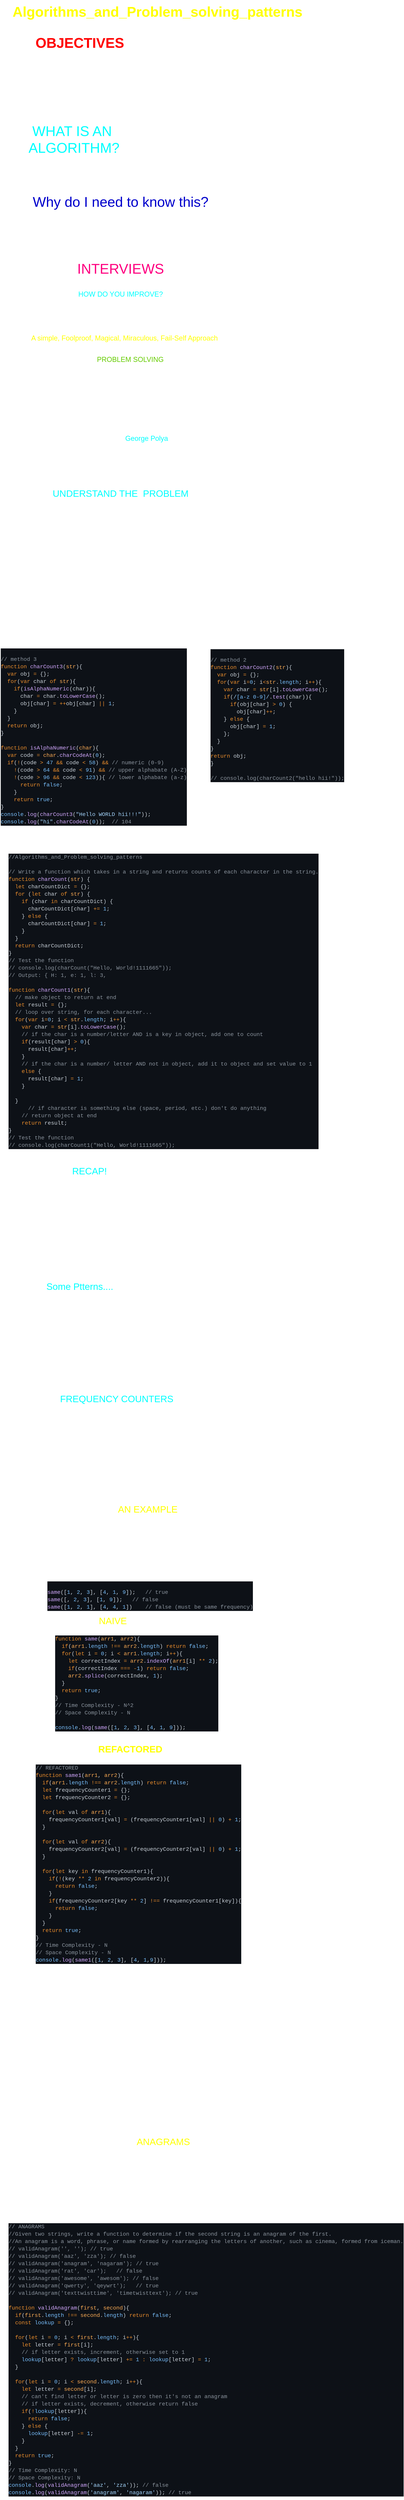 <mxfile>
    <diagram id="SgA_qAOusEtsAZYRhVHF" name="Page-1">
        <mxGraphModel dx="1650" dy="880" grid="1" gridSize="10" guides="1" tooltips="1" connect="1" arrows="1" fold="1" page="1" pageScale="1" pageWidth="850" pageHeight="1100" math="0" shadow="0">
            <root>
                <mxCell id="0"/>
                <mxCell id="1" parent="0"/>
                <mxCell id="2" value="&lt;font color=&quot;#ffff00&quot; style=&quot;font-size: 36px;&quot;&gt;&lt;b style=&quot;&quot;&gt;Algorithms_and_Problem_solving_patterns&lt;/b&gt;&lt;/font&gt;" style="text;html=1;align=center;verticalAlign=middle;resizable=0;points=[];autosize=1;strokeColor=none;fillColor=none;" parent="1" vertex="1">
                    <mxGeometry x="50" y="30" width="770" height="60" as="geometry"/>
                </mxCell>
                <mxCell id="3" value="&lt;font color=&quot;#ff0000&quot;&gt;&lt;b&gt;OBJECTIVES&lt;/b&gt;&lt;/font&gt;" style="text;html=1;align=center;verticalAlign=middle;resizable=0;points=[];autosize=1;strokeColor=none;fillColor=none;fontSize=36;fontColor=#FFFF00;" parent="1" vertex="1">
                    <mxGeometry x="110" y="110" width="250" height="60" as="geometry"/>
                </mxCell>
                <mxCell id="4" value="&lt;div style=&quot;text-align: left;&quot;&gt;&lt;span style=&quot;font-size: 18px; color: rgb(255, 255, 255); background-color: initial;&quot;&gt;--&amp;gt; Define what an algoriithm is&amp;nbsp;&lt;/span&gt;&lt;/div&gt;&lt;font style=&quot;font-size: 18px;&quot; color=&quot;#ffffff&quot;&gt;&lt;div style=&quot;text-align: left;&quot;&gt;&lt;span style=&quot;background-color: initial;&quot;&gt;--&amp;gt; Devise a plan to solve algorithms&lt;/span&gt;&lt;/div&gt;&lt;div style=&quot;text-align: left;&quot;&gt;&lt;span style=&quot;background-color: initial;&quot;&gt;--&amp;gt; Compare and contrast problem solving&lt;/span&gt;&lt;/div&gt;&lt;div style=&quot;text-align: left;&quot;&gt;&lt;span style=&quot;background-color: initial;&quot;&gt;patters including frequency counters, two&lt;/span&gt;&lt;/div&gt;&lt;div style=&quot;text-align: left;&quot;&gt;&lt;span style=&quot;background-color: initial;&quot;&gt;pointer problems and divide and conquer&lt;/span&gt;&lt;/div&gt;&lt;/font&gt;" style="text;html=1;align=center;verticalAlign=middle;resizable=0;points=[];autosize=1;strokeColor=none;fillColor=none;fontSize=36;fontColor=#FF0000;" parent="1" vertex="1">
                    <mxGeometry x="80" y="160" width="360" height="140" as="geometry"/>
                </mxCell>
                <mxCell id="5" value="&lt;font style=&quot;color: rgb(0, 255, 255); font-size: 36px;&quot;&gt;WHAT IS AN&amp;nbsp;&lt;br&gt;ALGORITHM?&lt;br&gt;&lt;/font&gt;A process or set of steps to&amp;nbsp;&lt;br&gt;accomplsh a certain task." style="text;html=1;align=center;verticalAlign=middle;resizable=0;points=[];autosize=1;strokeColor=none;fillColor=none;fontSize=18;fontColor=#FFFFFF;" parent="1" vertex="1">
                    <mxGeometry x="90" y="340" width="260" height="140" as="geometry"/>
                </mxCell>
                <mxCell id="6" value="&lt;font color=&quot;#0000cc&quot;&gt;Why do I need to know this?&lt;/font&gt;&lt;br&gt;&lt;font style=&quot;font-size: 18px;&quot;&gt;Almost everything that you do in programming involves&lt;br&gt;&lt;/font&gt;&lt;font style=&quot;font-size: 18px;&quot;&gt;some kind of algorithm!&lt;br&gt;&lt;/font&gt;&lt;font size=&quot;3&quot;&gt;It's&amp;nbsp; tha foundation for being a successful problem solving and developer Also..&lt;br&gt;&lt;/font&gt;&lt;font color=&quot;#ff0080&quot;&gt;INTERVIEWS&lt;/font&gt;" style="text;html=1;align=center;verticalAlign=middle;resizable=0;points=[];autosize=1;strokeColor=none;fillColor=none;fontSize=36;fontColor=#FFFFFF;" parent="1" vertex="1">
                    <mxGeometry x="50" y="520" width="580" height="230" as="geometry"/>
                </mxCell>
                <mxCell id="7" value="&lt;font color=&quot;#00ffff&quot;&gt;HOW DO YOU IMPROVE?&lt;/font&gt;&lt;br&gt;&lt;div style=&quot;text-align: left;&quot;&gt;&lt;br&gt;&lt;/div&gt;&lt;font color=&quot;#ffffff&quot;&gt;&lt;div style=&quot;text-align: left;&quot;&gt;&lt;span style=&quot;background-color: initial;&quot;&gt;1. Devise a plan for solving problems.&lt;/span&gt;&lt;/div&gt;&lt;div style=&quot;text-align: left;&quot;&gt;&lt;span style=&quot;background-color: initial;&quot;&gt;2. Master common problem solving patterns&lt;/span&gt;&lt;/div&gt;&lt;/font&gt;" style="text;html=1;align=center;verticalAlign=middle;resizable=0;points=[];autosize=1;strokeColor=none;fillColor=none;fontSize=18;fontColor=#FF0080;" parent="1" vertex="1">
                    <mxGeometry x="155" y="770" width="370" height="100" as="geometry"/>
                </mxCell>
                <mxCell id="8" value="&lt;font color=&quot;#ffff00&quot;&gt;A simple, Foolproof, Magical, Miraculous, Fail-Self Approach&lt;/font&gt;" style="text;html=1;align=center;verticalAlign=middle;resizable=0;points=[];autosize=1;strokeColor=none;fillColor=none;fontSize=18;fontColor=#FFFFFF;" parent="1" vertex="1">
                    <mxGeometry x="100" y="880" width="500" height="40" as="geometry"/>
                </mxCell>
                <mxCell id="9" value="&lt;font color=&quot;#66cc00&quot;&gt;PROBLEM SOLVING&lt;/font&gt;&lt;br&gt;&lt;font color=&quot;#ffffff&quot;&gt;&lt;br&gt;&lt;div style=&quot;text-align: left;&quot;&gt;&lt;span style=&quot;background-color: initial;&quot;&gt;--&amp;gt; Understand the problem&lt;/span&gt;&lt;/div&gt;&lt;div style=&quot;text-align: left;&quot;&gt;&lt;span style=&quot;background-color: initial;&quot;&gt;--&amp;gt; Explore Concrete Examples&lt;/span&gt;&lt;/div&gt;&lt;div style=&quot;text-align: left;&quot;&gt;&lt;span style=&quot;background-color: initial;&quot;&gt;--&amp;gt; Break it Down&lt;/span&gt;&lt;/div&gt;&lt;div style=&quot;text-align: left;&quot;&gt;&lt;span style=&quot;background-color: initial;&quot;&gt;--&amp;gt; Solve/Simplify&lt;/span&gt;&lt;/div&gt;&lt;div style=&quot;text-align: left;&quot;&gt;&lt;span style=&quot;background-color: initial;&quot;&gt;--&amp;gt; Look back and Refactor&lt;/span&gt;&lt;/div&gt;&lt;/font&gt;" style="text;html=1;align=center;verticalAlign=middle;resizable=0;points=[];autosize=1;strokeColor=none;fillColor=none;fontSize=18;fontColor=#FFFF00;" parent="1" vertex="1">
                    <mxGeometry x="230" y="940" width="270" height="160" as="geometry"/>
                </mxCell>
                <mxCell id="10" value="Note: many of these strategies are&lt;br&gt;adapted from &lt;font color=&quot;#00ffff&quot;&gt;George Polya&lt;/font&gt;, whose&amp;nbsp;&lt;br&gt;book How to solve It is a great&amp;nbsp;&lt;br&gt;reesource for anyone who wants to&amp;nbsp;&lt;br&gt;become a beeter problem solver" style="text;html=1;align=center;verticalAlign=middle;resizable=0;points=[];autosize=1;strokeColor=none;fillColor=none;fontSize=18;fontColor=#FFFFFF;" parent="1" vertex="1">
                    <mxGeometry x="230" y="1120" width="310" height="120" as="geometry"/>
                </mxCell>
                <mxCell id="11" value="&lt;font style=&quot;font-size: 24px;&quot;&gt;UNDERSTAND THE&amp;nbsp; PROBLEM&lt;/font&gt;" style="text;html=1;align=center;verticalAlign=middle;resizable=0;points=[];autosize=1;strokeColor=none;fillColor=none;fontSize=18;fontColor=#00FFFF;" parent="1" vertex="1">
                    <mxGeometry x="155" y="1280" width="370" height="40" as="geometry"/>
                </mxCell>
                <mxCell id="12" value="&lt;div style=&quot;text-align: left;&quot;&gt;&lt;span style=&quot;color: rgb(255, 255, 255); background-color: initial;&quot;&gt;1. Can i restate the problem in my own words?&lt;/span&gt;&lt;/div&gt;&lt;font color=&quot;#ffffff&quot;&gt;&lt;div style=&quot;text-align: left;&quot;&gt;&lt;span style=&quot;background-color: initial;&quot;&gt;2. What are the input that go into the problem?&lt;/span&gt;&lt;/div&gt;&lt;div style=&quot;text-align: left;&quot;&gt;&lt;span style=&quot;background-color: initial;&quot;&gt;3. what are outputs that should come from the&amp;nbsp;&lt;/span&gt;&lt;/div&gt;&lt;span style=&quot;white-space: pre;&quot;&gt;&lt;div style=&quot;text-align: left;&quot;&gt;&lt;span style=&quot;background-color: initial;&quot;&gt;&#9;&lt;/span&gt;&lt;span style=&quot;background-color: initial; white-space-collapse: collapse;&quot;&gt;solution to the problem?&lt;/span&gt;&lt;/div&gt;&lt;/span&gt;&lt;div style=&quot;text-align: left;&quot;&gt;&lt;span style=&quot;background-color: initial;&quot;&gt;4. Can the outputs be determined from the inputs? In&amp;nbsp;&lt;/span&gt;&lt;/div&gt;&lt;span style=&quot;white-space: pre;&quot;&gt;&lt;div style=&quot;text-align: left;&quot;&gt;&lt;span style=&quot;background-color: initial;&quot;&gt;&#9;&lt;/span&gt;&lt;span style=&quot;background-color: initial; white-space-collapse: collapse;&quot;&gt;other words, do I have enough information to solve the&amp;nbsp;&lt;/span&gt;&lt;/div&gt;&lt;/span&gt;&lt;span style=&quot;white-space: pre;&quot;&gt;&lt;div style=&quot;text-align: left;&quot;&gt;&lt;span style=&quot;background-color: initial;&quot;&gt;&#9;&lt;/span&gt;&lt;span style=&quot;background-color: initial; white-space-collapse: collapse;&quot;&gt;problem? (You may not be able to answer this question&lt;/span&gt;&lt;/div&gt;&lt;/span&gt;&lt;span style=&quot;white-space: pre;&quot;&gt;&lt;div style=&quot;text-align: left;&quot;&gt;&lt;span style=&quot;background-color: initial;&quot;&gt;&#9;&lt;/span&gt;&lt;span style=&quot;background-color: initial; white-space-collapse: collapse;&quot;&gt;until&amp;nbsp; you set about solving the problem. That's okay; it's&lt;/span&gt;&lt;/div&gt;&lt;/span&gt;&lt;span style=&quot;white-space: pre;&quot;&gt;&lt;div style=&quot;text-align: left;&quot;&gt;&lt;span style=&quot;background-color: initial;&quot;&gt;&#9;&lt;/span&gt;&lt;span style=&quot;background-color: initial; white-space-collapse: collapse;&quot;&gt;still worth considering the question at this early stage.)&lt;/span&gt;&lt;/div&gt;&lt;/span&gt;&lt;div style=&quot;text-align: left;&quot;&gt;&lt;span style=&quot;background-color: initial;&quot;&gt;5. How should II&amp;nbsp; lable the&amp;nbsp; important pieces of data that are&amp;nbsp;&lt;/span&gt;&lt;/div&gt;&lt;span style=&quot;white-space: pre;&quot;&gt;&lt;div style=&quot;text-align: left;&quot;&gt;&lt;span style=&quot;background-color: initial;&quot;&gt;&#9;&lt;/span&gt;&lt;span style=&quot;background-color: initial; white-space-collapse: collapse;&quot;&gt;a part of the problem?&lt;/span&gt;&lt;/div&gt;&lt;/span&gt;&lt;/font&gt;" style="text;html=1;align=center;verticalAlign=middle;resizable=0;points=[];autosize=1;strokeColor=none;fillColor=none;fontSize=24;fontColor=#00FFFF;" parent="1" vertex="1">
                    <mxGeometry x="100" y="1340" width="670" height="330" as="geometry"/>
                </mxCell>
                <mxCell id="13" value="&lt;div style=&quot;color: rgb(201, 209, 217); background-color: rgb(13, 17, 23); font-family: Consolas, &amp;quot;Courier New&amp;quot;, monospace; font-size: 14px; line-height: 19px;&quot;&gt;&lt;br&gt;&lt;div&gt;&lt;span style=&quot;color: #8b949e;&quot;&gt;// method 3&lt;/span&gt;&lt;/div&gt;&lt;div&gt;&lt;span style=&quot;color: #ec8e2c;&quot;&gt;function&lt;/span&gt; &lt;span style=&quot;color: #d2a8ff;&quot;&gt;charCount3&lt;/span&gt;(&lt;span style=&quot;color: #fdac54;&quot;&gt;str&lt;/span&gt;){&lt;/div&gt;&lt;div&gt;&amp;nbsp; &lt;span style=&quot;color: #ec8e2c;&quot;&gt;var&lt;/span&gt; obj &lt;span style=&quot;color: #ec8e2c;&quot;&gt;=&lt;/span&gt; {};&lt;/div&gt;&lt;div&gt;&amp;nbsp; &lt;span style=&quot;color: #ec8e2c;&quot;&gt;for&lt;/span&gt;(&lt;span style=&quot;color: #ec8e2c;&quot;&gt;var&lt;/span&gt; char &lt;span style=&quot;color: #ec8e2c;&quot;&gt;of&lt;/span&gt; &lt;span style=&quot;color: #fdac54;&quot;&gt;str&lt;/span&gt;){&lt;/div&gt;&lt;div&gt;&amp;nbsp; &amp;nbsp; &lt;span style=&quot;color: #ec8e2c;&quot;&gt;if&lt;/span&gt;(&lt;span style=&quot;color: #d2a8ff;&quot;&gt;isAlphaNumeric&lt;/span&gt;(char)){&lt;/div&gt;&lt;div&gt;&amp;nbsp; &amp;nbsp; &amp;nbsp; char &lt;span style=&quot;color: #ec8e2c;&quot;&gt;=&lt;/span&gt; char.&lt;span style=&quot;color: #d2a8ff;&quot;&gt;toLowerCase&lt;/span&gt;();&lt;/div&gt;&lt;div&gt;&amp;nbsp; &amp;nbsp; &amp;nbsp; obj[char] &lt;span style=&quot;color: #ec8e2c;&quot;&gt;=&lt;/span&gt; &lt;span style=&quot;color: #ec8e2c;&quot;&gt;++&lt;/span&gt;obj[char] &lt;span style=&quot;color: #ec8e2c;&quot;&gt;||&lt;/span&gt; &lt;span style=&quot;color: #79c0ff;&quot;&gt;1&lt;/span&gt;;&lt;/div&gt;&lt;div&gt;&amp;nbsp; &amp;nbsp; }&lt;/div&gt;&lt;div&gt;&amp;nbsp; }&lt;/div&gt;&lt;div&gt;&amp;nbsp; &lt;span style=&quot;color: #ec8e2c;&quot;&gt;return&lt;/span&gt; obj;&lt;/div&gt;&lt;div&gt;}&lt;/div&gt;&lt;br&gt;&lt;div&gt;&lt;span style=&quot;color: #ec8e2c;&quot;&gt;function&lt;/span&gt; &lt;span style=&quot;color: #d2a8ff;&quot;&gt;isAlphaNumeric&lt;/span&gt;(&lt;span style=&quot;color: #fdac54;&quot;&gt;char&lt;/span&gt;){&lt;/div&gt;&lt;div&gt;&amp;nbsp; &lt;span style=&quot;color: #ec8e2c;&quot;&gt;var&lt;/span&gt; code &lt;span style=&quot;color: #ec8e2c;&quot;&gt;=&lt;/span&gt; &lt;span style=&quot;color: #fdac54;&quot;&gt;char&lt;/span&gt;.&lt;span style=&quot;color: #d2a8ff;&quot;&gt;charCodeAt&lt;/span&gt;(&lt;span style=&quot;color: #79c0ff;&quot;&gt;0&lt;/span&gt;);&lt;/div&gt;&lt;div&gt;&amp;nbsp; &lt;span style=&quot;color: #ec8e2c;&quot;&gt;if&lt;/span&gt;(&lt;span style=&quot;color: #ec8e2c;&quot;&gt;!&lt;/span&gt;(code &lt;span style=&quot;color: #ec8e2c;&quot;&gt;&amp;gt;&lt;/span&gt; &lt;span style=&quot;color: #79c0ff;&quot;&gt;47&lt;/span&gt; &lt;span style=&quot;color: #ec8e2c;&quot;&gt;&amp;amp;&amp;amp;&lt;/span&gt; code &lt;span style=&quot;color: #ec8e2c;&quot;&gt;&amp;lt;&lt;/span&gt; &lt;span style=&quot;color: #79c0ff;&quot;&gt;58&lt;/span&gt;) &lt;span style=&quot;color: #ec8e2c;&quot;&gt;&amp;amp;&amp;amp;&lt;/span&gt; &lt;span style=&quot;color: #8b949e;&quot;&gt;// numeric (0-9)&lt;/span&gt;&lt;/div&gt;&lt;div&gt;&amp;nbsp; &amp;nbsp; &lt;span style=&quot;color: #ec8e2c;&quot;&gt;!&lt;/span&gt;(code &lt;span style=&quot;color: #ec8e2c;&quot;&gt;&amp;gt;&lt;/span&gt; &lt;span style=&quot;color: #79c0ff;&quot;&gt;64&lt;/span&gt; &lt;span style=&quot;color: #ec8e2c;&quot;&gt;&amp;amp;&amp;amp;&lt;/span&gt; code &lt;span style=&quot;color: #ec8e2c;&quot;&gt;&amp;lt;&lt;/span&gt; &lt;span style=&quot;color: #79c0ff;&quot;&gt;91&lt;/span&gt;) &lt;span style=&quot;color: #ec8e2c;&quot;&gt;&amp;amp;&amp;amp;&lt;/span&gt; &lt;span style=&quot;color: #8b949e;&quot;&gt;// upper alphabate (A-Z)&lt;/span&gt;&lt;/div&gt;&lt;div&gt;&amp;nbsp; &amp;nbsp; &lt;span style=&quot;color: #ec8e2c;&quot;&gt;!&lt;/span&gt;(code &lt;span style=&quot;color: #ec8e2c;&quot;&gt;&amp;gt;&lt;/span&gt; &lt;span style=&quot;color: #79c0ff;&quot;&gt;96&lt;/span&gt; &lt;span style=&quot;color: #ec8e2c;&quot;&gt;&amp;amp;&amp;amp;&lt;/span&gt; code &lt;span style=&quot;color: #ec8e2c;&quot;&gt;&amp;lt;&lt;/span&gt; &lt;span style=&quot;color: #79c0ff;&quot;&gt;123&lt;/span&gt;)){ &lt;span style=&quot;color: #8b949e;&quot;&gt;// lower alphabate (a-z)&lt;/span&gt;&lt;/div&gt;&lt;div&gt;&amp;nbsp; &amp;nbsp; &amp;nbsp; &lt;span style=&quot;color: #ec8e2c;&quot;&gt;return&lt;/span&gt; &lt;span style=&quot;color: #79c0ff;&quot;&gt;false&lt;/span&gt;;&lt;/div&gt;&lt;div&gt;&amp;nbsp; &amp;nbsp; }&lt;/div&gt;&lt;div&gt;&amp;nbsp; &amp;nbsp; &lt;span style=&quot;color: #ec8e2c;&quot;&gt;return&lt;/span&gt; &lt;span style=&quot;color: #79c0ff;&quot;&gt;true&lt;/span&gt;;&lt;/div&gt;&lt;div&gt;}&lt;/div&gt;&lt;div&gt;&lt;span style=&quot;color: #79c0ff;&quot;&gt;console&lt;/span&gt;.&lt;span style=&quot;color: #d2a8ff;&quot;&gt;log&lt;/span&gt;(&lt;span style=&quot;color: #d2a8ff;&quot;&gt;charCount3&lt;/span&gt;(&lt;span style=&quot;color: #a5d6ff;&quot;&gt;&quot;Hello WORLD hii!!!&quot;&lt;/span&gt;));&lt;/div&gt;&lt;div&gt;&lt;span style=&quot;color: #79c0ff;&quot;&gt;console&lt;/span&gt;.&lt;span style=&quot;color: #d2a8ff;&quot;&gt;log&lt;/span&gt;(&lt;span style=&quot;color: #a5d6ff;&quot;&gt;&quot;hi&quot;&lt;/span&gt;.&lt;span style=&quot;color: #d2a8ff;&quot;&gt;charCodeAt&lt;/span&gt;(&lt;span style=&quot;color: #79c0ff;&quot;&gt;0&lt;/span&gt;)); &amp;nbsp;&lt;span style=&quot;color: #8b949e;&quot;&gt;// 104&lt;/span&gt;&lt;/div&gt;&lt;/div&gt;" style="text;html=1;align=left;verticalAlign=middle;resizable=0;points=[];autosize=1;strokeColor=none;fillColor=none;" vertex="1" parent="1">
                    <mxGeometry x="30" y="1690" width="460" height="470" as="geometry"/>
                </mxCell>
                <mxCell id="14" value="&lt;div style=&quot;color: rgb(201, 209, 217); background-color: rgb(13, 17, 23); font-family: Consolas, &amp;quot;Courier New&amp;quot;, monospace; font-size: 14px; line-height: 19px;&quot;&gt;&lt;br&gt;&lt;div&gt;&lt;span style=&quot;color: #8b949e;&quot;&gt;// method 2&lt;/span&gt;&lt;/div&gt;&lt;div&gt;&lt;span style=&quot;color: #ec8e2c;&quot;&gt;function&lt;/span&gt; &lt;span style=&quot;color: #d2a8ff;&quot;&gt;charCount2&lt;/span&gt;(&lt;span style=&quot;color: #fdac54;&quot;&gt;str&lt;/span&gt;){&lt;/div&gt;&lt;div&gt;&amp;nbsp; &lt;span style=&quot;color: #ec8e2c;&quot;&gt;var&lt;/span&gt; obj &lt;span style=&quot;color: #ec8e2c;&quot;&gt;=&lt;/span&gt; {};&lt;/div&gt;&lt;div&gt;&amp;nbsp; &lt;span style=&quot;color: #ec8e2c;&quot;&gt;for&lt;/span&gt;(&lt;span style=&quot;color: #ec8e2c;&quot;&gt;var&lt;/span&gt; i&lt;span style=&quot;color: #ec8e2c;&quot;&gt;=&lt;/span&gt;&lt;span style=&quot;color: #79c0ff;&quot;&gt;0&lt;/span&gt;; i&lt;span style=&quot;color: #ec8e2c;&quot;&gt;&amp;lt;&lt;/span&gt;&lt;span style=&quot;color: #fdac54;&quot;&gt;str&lt;/span&gt;.&lt;span style=&quot;color: #79c0ff;&quot;&gt;length&lt;/span&gt;; i&lt;span style=&quot;color: #ec8e2c;&quot;&gt;++&lt;/span&gt;){&lt;/div&gt;&lt;div&gt;&amp;nbsp; &amp;nbsp; &lt;span style=&quot;color: #ec8e2c;&quot;&gt;var&lt;/span&gt; char &lt;span style=&quot;color: #ec8e2c;&quot;&gt;=&lt;/span&gt; &lt;span style=&quot;color: #fdac54;&quot;&gt;str&lt;/span&gt;[i].&lt;span style=&quot;color: #d2a8ff;&quot;&gt;toLowerCase&lt;/span&gt;();&lt;/div&gt;&lt;div&gt;&amp;nbsp; &amp;nbsp; &lt;span style=&quot;color: #ec8e2c;&quot;&gt;if&lt;/span&gt;(&lt;span style=&quot;color: #a5d6ff;&quot;&gt;/&lt;/span&gt;&lt;span style=&quot;color: #79c0ff;&quot;&gt;[a-z 0-9]&lt;/span&gt;&lt;span style=&quot;color: #a5d6ff;&quot;&gt;/&lt;/span&gt;.&lt;span style=&quot;color: #d2a8ff;&quot;&gt;test&lt;/span&gt;(char)){&lt;/div&gt;&lt;div&gt;&amp;nbsp; &amp;nbsp; &amp;nbsp; &lt;span style=&quot;color: #ec8e2c;&quot;&gt;if&lt;/span&gt;(obj[char] &lt;span style=&quot;color: #ec8e2c;&quot;&gt;&amp;gt;&lt;/span&gt; &lt;span style=&quot;color: #79c0ff;&quot;&gt;0&lt;/span&gt;) {&lt;/div&gt;&lt;div&gt;&amp;nbsp; &amp;nbsp; &amp;nbsp; &amp;nbsp; obj[char]&lt;span style=&quot;color: #ec8e2c;&quot;&gt;++&lt;/span&gt;;&lt;/div&gt;&lt;div&gt;&amp;nbsp; &amp;nbsp; } &lt;span style=&quot;color: #ec8e2c;&quot;&gt;else&lt;/span&gt; {&lt;/div&gt;&lt;div&gt;&amp;nbsp; &amp;nbsp; &amp;nbsp; obj[char] &lt;span style=&quot;color: #ec8e2c;&quot;&gt;=&lt;/span&gt; &lt;span style=&quot;color: #79c0ff;&quot;&gt;1&lt;/span&gt;;&lt;/div&gt;&lt;div&gt;&amp;nbsp; &amp;nbsp; };&lt;/div&gt;&lt;div&gt;&amp;nbsp; }&lt;/div&gt;&lt;div&gt;}&lt;/div&gt;&lt;div&gt;&lt;span style=&quot;color: #ec8e2c;&quot;&gt;return&lt;/span&gt; obj;&lt;/div&gt;&lt;div&gt;}&lt;/div&gt;&lt;br&gt;&lt;div&gt;&lt;span style=&quot;color: #8b949e;&quot;&gt;// console.log(charCount2(&quot;hello hii!&quot;));&lt;/span&gt;&lt;/div&gt;&lt;/div&gt;" style="text;html=1;align=left;verticalAlign=middle;resizable=0;points=[];autosize=1;strokeColor=none;fillColor=none;" vertex="1" parent="1">
                    <mxGeometry x="570" y="1690" width="340" height="360" as="geometry"/>
                </mxCell>
                <mxCell id="15" value="&lt;div style=&quot;color: rgb(201, 209, 217); background-color: rgb(13, 17, 23); font-family: Consolas, &amp;quot;Courier New&amp;quot;, monospace; font-size: 14px; line-height: 19px;&quot;&gt;&lt;div&gt;&lt;span style=&quot;color: #8b949e;&quot;&gt;//Algorithms_and_Problem_solving_patterns&lt;/span&gt;&lt;/div&gt;&lt;br&gt;&lt;div&gt;&lt;span style=&quot;color: #8b949e;&quot;&gt;// Write a function which takes in a string and returns counts of each character in the string.&lt;/span&gt;&lt;/div&gt;&lt;div&gt;&lt;span style=&quot;color: #ec8e2c;&quot;&gt;function&lt;/span&gt; &lt;span style=&quot;color: #d2a8ff;&quot;&gt;charCount&lt;/span&gt;(&lt;span style=&quot;color: #fdac54;&quot;&gt;str&lt;/span&gt;) {&lt;/div&gt;&lt;div&gt;&amp;nbsp; &lt;span style=&quot;color: #ec8e2c;&quot;&gt;let&lt;/span&gt; charCountDict &lt;span style=&quot;color: #ec8e2c;&quot;&gt;=&lt;/span&gt; {};&lt;/div&gt;&lt;div&gt;&amp;nbsp; &lt;span style=&quot;color: #ec8e2c;&quot;&gt;for&lt;/span&gt; (&lt;span style=&quot;color: #ec8e2c;&quot;&gt;let&lt;/span&gt; char &lt;span style=&quot;color: #ec8e2c;&quot;&gt;of&lt;/span&gt; &lt;span style=&quot;color: #fdac54;&quot;&gt;str&lt;/span&gt;) {&lt;/div&gt;&lt;div&gt;&amp;nbsp; &amp;nbsp; &lt;span style=&quot;color: #ec8e2c;&quot;&gt;if&lt;/span&gt; (char &lt;span style=&quot;color: #ec8e2c;&quot;&gt;in&lt;/span&gt; charCountDict) {&lt;/div&gt;&lt;div&gt;&amp;nbsp; &amp;nbsp; &amp;nbsp; charCountDict[char] &lt;span style=&quot;color: #ec8e2c;&quot;&gt;+=&lt;/span&gt; &lt;span style=&quot;color: #79c0ff;&quot;&gt;1&lt;/span&gt;;&lt;/div&gt;&lt;div&gt;&amp;nbsp; &amp;nbsp; } &lt;span style=&quot;color: #ec8e2c;&quot;&gt;else&lt;/span&gt; {&lt;/div&gt;&lt;div&gt;&amp;nbsp; &amp;nbsp; &amp;nbsp; charCountDict[char] &lt;span style=&quot;color: #ec8e2c;&quot;&gt;=&lt;/span&gt; &lt;span style=&quot;color: #79c0ff;&quot;&gt;1&lt;/span&gt;;&lt;/div&gt;&lt;div&gt;&amp;nbsp; &amp;nbsp; }&lt;/div&gt;&lt;div&gt;&amp;nbsp; }&lt;/div&gt;&lt;div&gt;&amp;nbsp; &lt;span style=&quot;color: #ec8e2c;&quot;&gt;return&lt;/span&gt; charCountDict;&lt;/div&gt;&lt;div&gt;}&lt;/div&gt;&lt;div&gt;&lt;span style=&quot;color: #8b949e;&quot;&gt;// Test the function&lt;/span&gt;&lt;/div&gt;&lt;div&gt;&lt;span style=&quot;color: #8b949e;&quot;&gt;// console.log(charCount(&quot;Hello, World!1111665&quot;));&lt;/span&gt;&lt;/div&gt;&lt;div&gt;&lt;span style=&quot;color: #8b949e;&quot;&gt;// Output: { H: 1, e: 1, l: 3, &lt;/span&gt;&lt;/div&gt;&lt;br&gt;&lt;div&gt;&lt;span style=&quot;color: #ec8e2c;&quot;&gt;function&lt;/span&gt; &lt;span style=&quot;color: #d2a8ff;&quot;&gt;charCount1&lt;/span&gt;(&lt;span style=&quot;color: #fdac54;&quot;&gt;str&lt;/span&gt;){&lt;/div&gt;&lt;div&gt;&amp;nbsp; &lt;span style=&quot;color: #8b949e;&quot;&gt;// make object to return at end&lt;/span&gt;&lt;/div&gt;&lt;div&gt;&amp;nbsp; &lt;span style=&quot;color: #ec8e2c;&quot;&gt;let&lt;/span&gt; result &lt;span style=&quot;color: #ec8e2c;&quot;&gt;=&lt;/span&gt; {};&lt;/div&gt;&lt;div&gt;&amp;nbsp; &lt;span style=&quot;color: #8b949e;&quot;&gt;// loop over string, for each character...&lt;/span&gt;&lt;/div&gt;&lt;div&gt;&amp;nbsp; &lt;span style=&quot;color: #ec8e2c;&quot;&gt;for&lt;/span&gt;(&lt;span style=&quot;color: #ec8e2c;&quot;&gt;var&lt;/span&gt; i&lt;span style=&quot;color: #ec8e2c;&quot;&gt;=&lt;/span&gt;&lt;span style=&quot;color: #79c0ff;&quot;&gt;0&lt;/span&gt;; i &lt;span style=&quot;color: #ec8e2c;&quot;&gt;&amp;lt;&lt;/span&gt; &lt;span style=&quot;color: #fdac54;&quot;&gt;str&lt;/span&gt;.&lt;span style=&quot;color: #79c0ff;&quot;&gt;length&lt;/span&gt;; i&lt;span style=&quot;color: #ec8e2c;&quot;&gt;++&lt;/span&gt;){&lt;/div&gt;&lt;div&gt;&amp;nbsp; &amp;nbsp; &lt;span style=&quot;color: #ec8e2c;&quot;&gt;var&lt;/span&gt; char &lt;span style=&quot;color: #ec8e2c;&quot;&gt;=&lt;/span&gt; &lt;span style=&quot;color: #fdac54;&quot;&gt;str&lt;/span&gt;[i].&lt;span style=&quot;color: #d2a8ff;&quot;&gt;toLowerCase&lt;/span&gt;();&lt;/div&gt;&lt;div&gt;&amp;nbsp; &amp;nbsp; &lt;span style=&quot;color: #8b949e;&quot;&gt;// if the char is a number/letter AND is a key in object, add one to count&lt;/span&gt;&lt;/div&gt;&lt;div&gt;&amp;nbsp; &amp;nbsp; &lt;span style=&quot;color: #ec8e2c;&quot;&gt;if&lt;/span&gt;(result[char] &lt;span style=&quot;color: #ec8e2c;&quot;&gt;&amp;gt;&lt;/span&gt; &lt;span style=&quot;color: #79c0ff;&quot;&gt;0&lt;/span&gt;){&lt;/div&gt;&lt;div&gt;&amp;nbsp; &amp;nbsp; &amp;nbsp; result[char]&lt;span style=&quot;color: #ec8e2c;&quot;&gt;++&lt;/span&gt;;&lt;/div&gt;&lt;div&gt;&amp;nbsp; &amp;nbsp; }&lt;/div&gt;&lt;div&gt;&amp;nbsp; &amp;nbsp; &lt;span style=&quot;color: #8b949e;&quot;&gt;// if the char is a number/ letter AND not in object, add it to object and set value to 1&lt;/span&gt;&lt;/div&gt;&lt;div&gt;&amp;nbsp; &amp;nbsp; &lt;span style=&quot;color: #ec8e2c;&quot;&gt;else&lt;/span&gt; {&lt;/div&gt;&lt;div&gt;&amp;nbsp; &amp;nbsp; &amp;nbsp; result[char] &lt;span style=&quot;color: #ec8e2c;&quot;&gt;=&lt;/span&gt; &lt;span style=&quot;color: #79c0ff;&quot;&gt;1&lt;/span&gt;;&lt;/div&gt;&lt;div&gt;&amp;nbsp; &amp;nbsp; }&lt;/div&gt;&lt;br&gt;&lt;div&gt;&amp;nbsp; }&lt;/div&gt;&lt;div&gt;&amp;nbsp; &amp;nbsp; &amp;nbsp; &lt;span style=&quot;color: #8b949e;&quot;&gt;// if character is something else (space, period, etc.) don't do anything&lt;/span&gt;&lt;/div&gt;&lt;div&gt;&amp;nbsp; &amp;nbsp; &lt;span style=&quot;color: #8b949e;&quot;&gt;// return object at end&lt;/span&gt;&lt;/div&gt;&lt;div&gt;&amp;nbsp; &amp;nbsp; &lt;span style=&quot;color: #ec8e2c;&quot;&gt;return&lt;/span&gt; result;&lt;/div&gt;&lt;div&gt;}&lt;/div&gt;&lt;div&gt;&lt;span style=&quot;color: #8b949e;&quot;&gt;// Test the function&lt;/span&gt;&lt;/div&gt;&lt;div&gt;&lt;span style=&quot;color: #8b949e;&quot;&gt;// console.log(charCount1(&quot;Hello, World!1111665&quot;));&lt;/span&gt;&lt;/div&gt;&lt;/div&gt;" style="text;html=1;align=left;verticalAlign=middle;resizable=0;points=[];autosize=1;strokeColor=none;fillColor=none;" vertex="1" parent="1">
                    <mxGeometry x="50" y="2220" width="750" height="770" as="geometry"/>
                </mxCell>
                <mxCell id="16" value="&lt;font color=&quot;#00ffff&quot;&gt;&lt;font style=&quot;font-size: 24px;&quot;&gt;RECAP!&lt;br&gt;&lt;/font&gt;&lt;br&gt;&lt;/font&gt;" style="text;html=1;align=center;verticalAlign=middle;resizable=0;points=[];autosize=1;strokeColor=none;fillColor=none;" vertex="1" parent="1">
                    <mxGeometry x="205" y="3020" width="110" height="60" as="geometry"/>
                </mxCell>
                <mxCell id="17" value="&lt;div style=&quot;text-align: left;&quot;&gt;&lt;span style=&quot;color: rgb(255, 255, 255); background-color: initial;&quot;&gt;--&amp;gt; Understand the problem&lt;/span&gt;&lt;/div&gt;&lt;font color=&quot;#ffffff&quot;&gt;&lt;div style=&quot;text-align: left;&quot;&gt;&lt;span style=&quot;background-color: initial;&quot;&gt;--&amp;gt; Explore concrete Examples&lt;/span&gt;&lt;/div&gt;&lt;div style=&quot;text-align: left;&quot;&gt;&lt;span style=&quot;background-color: initial;&quot;&gt;--&amp;gt; Break it Down&lt;/span&gt;&lt;/div&gt;&lt;div style=&quot;text-align: left;&quot;&gt;&lt;span style=&quot;background-color: initial;&quot;&gt;--&amp;gt; Solve / simplify&lt;/span&gt;&lt;/div&gt;&lt;div style=&quot;text-align: left;&quot;&gt;&lt;span style=&quot;background-color: initial;&quot;&gt;--&amp;gt; Look Back and Refactor&lt;/span&gt;&lt;/div&gt;&lt;/font&gt;" style="text;html=1;align=center;verticalAlign=middle;resizable=0;points=[];autosize=1;strokeColor=none;fillColor=none;fontSize=24;fontColor=#00FFFF;" vertex="1" parent="1">
                    <mxGeometry x="80" y="3070" width="350" height="160" as="geometry"/>
                </mxCell>
                <mxCell id="18" value="&lt;font color=&quot;#00ffff&quot;&gt;Some Ptterns....&lt;/font&gt;&lt;br&gt;&lt;div style=&quot;text-align: left;&quot;&gt;&lt;span style=&quot;background-color: initial;&quot;&gt;--&amp;gt; Frequency Counter&amp;nbsp;&lt;/span&gt;&lt;/div&gt;&lt;div style=&quot;text-align: left;&quot;&gt;&lt;span style=&quot;background-color: initial;&quot;&gt;--&amp;gt; Multiple Pointers&lt;/span&gt;&lt;/div&gt;&lt;div style=&quot;text-align: left;&quot;&gt;&lt;span style=&quot;background-color: initial;&quot;&gt;--&amp;gt; Sliding Window&lt;/span&gt;&lt;/div&gt;&lt;div style=&quot;text-align: left;&quot;&gt;&lt;span style=&quot;background-color: initial;&quot;&gt;--&amp;gt; Divide and Conquer&amp;nbsp;&lt;/span&gt;&lt;/div&gt;&lt;div style=&quot;text-align: left;&quot;&gt;&lt;span style=&quot;background-color: initial;&quot;&gt;--&amp;gt; Dynamic Programming&lt;/span&gt;&lt;/div&gt;&lt;div style=&quot;text-align: left;&quot;&gt;&lt;span style=&quot;background-color: initial;&quot;&gt;--&amp;gt; Greedy algorithms&lt;/span&gt;&lt;/div&gt;&lt;div style=&quot;text-align: left;&quot;&gt;&lt;span style=&quot;background-color: initial;&quot;&gt;--&amp;gt; Backtracking&lt;/span&gt;&lt;/div&gt;&lt;div style=&quot;text-align: left;&quot;&gt;&lt;span style=&quot;background-color: initial;&quot;&gt;--&amp;gt; many more1&lt;/span&gt;&lt;/div&gt;" style="text;html=1;align=center;verticalAlign=middle;resizable=0;points=[];autosize=1;strokeColor=none;fillColor=none;fontSize=24;fontColor=#FFFFFF;" vertex="1" parent="1">
                    <mxGeometry x="85" y="3320" width="300" height="270" as="geometry"/>
                </mxCell>
                <mxCell id="19" value="FREQUENCY COUNTERS&lt;br&gt;&lt;br&gt;&lt;font color=&quot;#ffffff&quot;&gt;This pattern uses objects or sets to collect&amp;nbsp;&lt;br&gt;values/frequencies of values&lt;br&gt;&lt;br&gt;This can often avoid the need for&amp;nbsp;&lt;br&gt;nested loops or O(N^2) operations&lt;br&gt;with arrays / strings&lt;/font&gt;" style="text;html=1;align=center;verticalAlign=middle;resizable=0;points=[];autosize=1;strokeColor=none;fillColor=none;fontSize=24;fontColor=#00FFFF;" vertex="1" parent="1">
                    <mxGeometry x="90" y="3610" width="480" height="240" as="geometry"/>
                </mxCell>
                <mxCell id="20" value="&lt;font color=&quot;#ffff00&quot;&gt;AN EXAMPLE&lt;/font&gt;&lt;br&gt;&lt;br&gt;Write a function colled same, which accepts two arrays,&amp;nbsp;&lt;br&gt;The function should return true if every value in the&amp;nbsp;&lt;br&gt;array has it's corresponding value squared in the second array.&amp;nbsp;&lt;br&gt;The frequency of values must be the same." style="text;html=1;align=center;verticalAlign=middle;resizable=0;points=[];autosize=1;strokeColor=none;fillColor=none;fontSize=24;fontColor=#FFFFFF;" vertex="1" parent="1">
                    <mxGeometry x="60" y="3890" width="700" height="190" as="geometry"/>
                </mxCell>
                <mxCell id="21" value="&lt;div style=&quot;color: rgb(201, 209, 217); background-color: rgb(13, 17, 23); font-family: Consolas, &amp;quot;Courier New&amp;quot;, monospace; font-size: 14px; line-height: 19px;&quot;&gt;&lt;br&gt;&lt;div&gt;&lt;span style=&quot;color: #d2a8ff;&quot;&gt;same&lt;/span&gt;([&lt;span style=&quot;color: #79c0ff;&quot;&gt;1&lt;/span&gt;, &lt;span style=&quot;color: #79c0ff;&quot;&gt;2&lt;/span&gt;, &lt;span style=&quot;color: #79c0ff;&quot;&gt;3&lt;/span&gt;], [&lt;span style=&quot;color: #79c0ff;&quot;&gt;4&lt;/span&gt;, &lt;span style=&quot;color: #79c0ff;&quot;&gt;1&lt;/span&gt;, &lt;span style=&quot;color: #79c0ff;&quot;&gt;9&lt;/span&gt;]); &amp;nbsp; &lt;span style=&quot;color: #8b949e;&quot;&gt;// true&lt;/span&gt;&lt;/div&gt;&lt;div&gt;&lt;span style=&quot;color: #d2a8ff;&quot;&gt;same&lt;/span&gt;([, &lt;span style=&quot;color: #79c0ff;&quot;&gt;2&lt;/span&gt;, &lt;span style=&quot;color: #79c0ff;&quot;&gt;3&lt;/span&gt;], [&lt;span style=&quot;color: #79c0ff;&quot;&gt;1&lt;/span&gt;, &lt;span style=&quot;color: #79c0ff;&quot;&gt;9&lt;/span&gt;]); &amp;nbsp; &lt;span style=&quot;color: #8b949e;&quot;&gt;// false&lt;/span&gt;&lt;/div&gt;&lt;div&gt;&lt;span style=&quot;color: #d2a8ff;&quot;&gt;same&lt;/span&gt;([&lt;span style=&quot;color: #79c0ff;&quot;&gt;1&lt;/span&gt;, &lt;span style=&quot;color: #79c0ff;&quot;&gt;2&lt;/span&gt;, &lt;span style=&quot;color: #79c0ff;&quot;&gt;1&lt;/span&gt;], [&lt;span style=&quot;color: #79c0ff;&quot;&gt;4&lt;/span&gt;, &lt;span style=&quot;color: #79c0ff;&quot;&gt;4&lt;/span&gt;, &lt;span style=&quot;color: #79c0ff;&quot;&gt;1&lt;/span&gt;]) &amp;nbsp; &amp;nbsp;&lt;span style=&quot;color: #8b949e;&quot;&gt;// false (must be same frequency)&lt;/span&gt;&lt;/div&gt;&lt;/div&gt;" style="text;html=1;align=left;verticalAlign=middle;resizable=0;points=[];autosize=1;strokeColor=none;fillColor=none;fontSize=24;fontColor=#FFFF00;" vertex="1" parent="1">
                    <mxGeometry x="150" y="4090" width="510" height="90" as="geometry"/>
                </mxCell>
                <mxCell id="22" value="&lt;div style=&quot;color: rgb(201, 209, 217); background-color: rgb(13, 17, 23); font-family: Consolas, &amp;quot;Courier New&amp;quot;, monospace; font-size: 14px; line-height: 19px;&quot;&gt;&lt;div&gt;&lt;span style=&quot;color: #ec8e2c;&quot;&gt;function&lt;/span&gt; &lt;span style=&quot;color: #d2a8ff;&quot;&gt;same&lt;/span&gt;(&lt;span style=&quot;color: #fdac54;&quot;&gt;arr1&lt;/span&gt;, &lt;span style=&quot;color: #fdac54;&quot;&gt;arr2&lt;/span&gt;){&lt;/div&gt;&lt;div&gt;&amp;nbsp; &lt;span style=&quot;color: #ec8e2c;&quot;&gt;if&lt;/span&gt;(&lt;span style=&quot;color: #fdac54;&quot;&gt;arr1&lt;/span&gt;.&lt;span style=&quot;color: #79c0ff;&quot;&gt;length&lt;/span&gt; &lt;span style=&quot;color: #ec8e2c;&quot;&gt;!==&lt;/span&gt; &lt;span style=&quot;color: #fdac54;&quot;&gt;arr2&lt;/span&gt;.&lt;span style=&quot;color: #79c0ff;&quot;&gt;length&lt;/span&gt;) &lt;span style=&quot;color: #ec8e2c;&quot;&gt;return&lt;/span&gt; &lt;span style=&quot;color: #79c0ff;&quot;&gt;false&lt;/span&gt;;&lt;/div&gt;&lt;div&gt;&amp;nbsp; &lt;span style=&quot;color: #ec8e2c;&quot;&gt;for&lt;/span&gt;(&lt;span style=&quot;color: #ec8e2c;&quot;&gt;let&lt;/span&gt; i &lt;span style=&quot;color: #ec8e2c;&quot;&gt;=&lt;/span&gt; &lt;span style=&quot;color: #79c0ff;&quot;&gt;0&lt;/span&gt;; i &lt;span style=&quot;color: #ec8e2c;&quot;&gt;&amp;lt;&lt;/span&gt; &lt;span style=&quot;color: #fdac54;&quot;&gt;arr1&lt;/span&gt;.&lt;span style=&quot;color: #79c0ff;&quot;&gt;length&lt;/span&gt;; i&lt;span style=&quot;color: #ec8e2c;&quot;&gt;++&lt;/span&gt;){&lt;/div&gt;&lt;div&gt;&amp;nbsp; &amp;nbsp; &lt;span style=&quot;color: #ec8e2c;&quot;&gt;let&lt;/span&gt; correctIndex &lt;span style=&quot;color: #ec8e2c;&quot;&gt;=&lt;/span&gt; &lt;span style=&quot;color: #fdac54;&quot;&gt;arr2&lt;/span&gt;.&lt;span style=&quot;color: #d2a8ff;&quot;&gt;indexOf&lt;/span&gt;(&lt;span style=&quot;color: #fdac54;&quot;&gt;arr1&lt;/span&gt;[i] &lt;span style=&quot;color: #ec8e2c;&quot;&gt;**&lt;/span&gt; &lt;span style=&quot;color: #79c0ff;&quot;&gt;2&lt;/span&gt;);&lt;/div&gt;&lt;div&gt;&amp;nbsp; &amp;nbsp; &lt;span style=&quot;color: #ec8e2c;&quot;&gt;if&lt;/span&gt;(correctIndex &lt;span style=&quot;color: #ec8e2c;&quot;&gt;===&lt;/span&gt; &lt;span style=&quot;color: #ec8e2c;&quot;&gt;-&lt;/span&gt;&lt;span style=&quot;color: #79c0ff;&quot;&gt;1&lt;/span&gt;) &lt;span style=&quot;color: #ec8e2c;&quot;&gt;return&lt;/span&gt; &lt;span style=&quot;color: #79c0ff;&quot;&gt;false&lt;/span&gt;;&lt;/div&gt;&lt;div&gt;&amp;nbsp; &amp;nbsp; &lt;span style=&quot;color: #fdac54;&quot;&gt;arr2&lt;/span&gt;.&lt;span style=&quot;color: #d2a8ff;&quot;&gt;splice&lt;/span&gt;(correctIndex, &lt;span style=&quot;color: #79c0ff;&quot;&gt;1&lt;/span&gt;);&lt;/div&gt;&lt;div&gt;&amp;nbsp; }&lt;/div&gt;&lt;div&gt;&amp;nbsp; &lt;span style=&quot;color: #ec8e2c;&quot;&gt;return&lt;/span&gt; &lt;span style=&quot;color: #79c0ff;&quot;&gt;true&lt;/span&gt;;&lt;/div&gt;&lt;div&gt;}&lt;/div&gt;&lt;div&gt;&lt;span style=&quot;color: #8b949e;&quot;&gt;// Time Complexity - N^2&lt;/span&gt;&lt;/div&gt;&lt;div&gt;&lt;span style=&quot;color: #8b949e;&quot;&gt;// Space Complexity - N&lt;/span&gt;&lt;/div&gt;&lt;br&gt;&lt;div&gt;&lt;span style=&quot;color: #79c0ff;&quot;&gt;console&lt;/span&gt;.&lt;span style=&quot;color: #d2a8ff;&quot;&gt;log&lt;/span&gt;(&lt;span style=&quot;color: #d2a8ff;&quot;&gt;same&lt;/span&gt;([&lt;span style=&quot;color: #79c0ff;&quot;&gt;1&lt;/span&gt;, &lt;span style=&quot;color: #79c0ff;&quot;&gt;2&lt;/span&gt;, &lt;span style=&quot;color: #79c0ff;&quot;&gt;3&lt;/span&gt;], [&lt;span style=&quot;color: #79c0ff;&quot;&gt;4&lt;/span&gt;, &lt;span style=&quot;color: #79c0ff;&quot;&gt;1&lt;/span&gt;, &lt;span style=&quot;color: #79c0ff;&quot;&gt;9&lt;/span&gt;]));&lt;/div&gt;&lt;/div&gt;" style="text;html=1;align=left;verticalAlign=middle;resizable=0;points=[];autosize=1;strokeColor=none;fillColor=none;fontSize=24;fontColor=#FFFF00;" vertex="1" parent="1">
                    <mxGeometry x="170" y="4230" width="410" height="260" as="geometry"/>
                </mxCell>
                <mxCell id="23" value="&lt;div style=&quot;color: rgb(201, 209, 217); background-color: rgb(13, 17, 23); font-family: Consolas, &amp;quot;Courier New&amp;quot;, monospace; font-size: 14px; line-height: 19px;&quot;&gt;&lt;div&gt;&lt;span style=&quot;color: #8b949e;&quot;&gt;// REFACTORED&lt;/span&gt;&lt;/div&gt;&lt;div&gt;&lt;span style=&quot;color: #ec8e2c;&quot;&gt;function&lt;/span&gt; &lt;span style=&quot;color: #d2a8ff;&quot;&gt;same1&lt;/span&gt;(&lt;span style=&quot;color: #fdac54;&quot;&gt;arr1&lt;/span&gt;, &lt;span style=&quot;color: #fdac54;&quot;&gt;arr2&lt;/span&gt;){&lt;/div&gt;&lt;div&gt;&amp;nbsp; &lt;span style=&quot;color: #ec8e2c;&quot;&gt;if&lt;/span&gt;(&lt;span style=&quot;color: #fdac54;&quot;&gt;arr1&lt;/span&gt;.&lt;span style=&quot;color: #79c0ff;&quot;&gt;length&lt;/span&gt; &lt;span style=&quot;color: #ec8e2c;&quot;&gt;!==&lt;/span&gt; &lt;span style=&quot;color: #fdac54;&quot;&gt;arr2&lt;/span&gt;.&lt;span style=&quot;color: #79c0ff;&quot;&gt;length&lt;/span&gt;) &lt;span style=&quot;color: #ec8e2c;&quot;&gt;return&lt;/span&gt; &lt;span style=&quot;color: #79c0ff;&quot;&gt;false&lt;/span&gt;;&lt;/div&gt;&lt;div&gt;&amp;nbsp; &lt;span style=&quot;color: #ec8e2c;&quot;&gt;let&lt;/span&gt; frequencyCounter1 &lt;span style=&quot;color: #ec8e2c;&quot;&gt;=&lt;/span&gt; {};&lt;/div&gt;&lt;div&gt;&amp;nbsp; &lt;span style=&quot;color: #ec8e2c;&quot;&gt;let&lt;/span&gt; frequencyCounter2 &lt;span style=&quot;color: #ec8e2c;&quot;&gt;=&lt;/span&gt; {};&lt;/div&gt;&lt;br&gt;&lt;div&gt;&amp;nbsp; &lt;span style=&quot;color: #ec8e2c;&quot;&gt;for&lt;/span&gt;(&lt;span style=&quot;color: #ec8e2c;&quot;&gt;let&lt;/span&gt; val &lt;span style=&quot;color: #ec8e2c;&quot;&gt;of&lt;/span&gt; &lt;span style=&quot;color: #fdac54;&quot;&gt;arr1&lt;/span&gt;){&lt;/div&gt;&lt;div&gt;&amp;nbsp; &amp;nbsp; frequencyCounter1[val] &lt;span style=&quot;color: #ec8e2c;&quot;&gt;=&lt;/span&gt; (frequencyCounter1[val] &lt;span style=&quot;color: #ec8e2c;&quot;&gt;||&lt;/span&gt; &lt;span style=&quot;color: #79c0ff;&quot;&gt;0&lt;/span&gt;) &lt;span style=&quot;color: #ec8e2c;&quot;&gt;+&lt;/span&gt; &lt;span style=&quot;color: #79c0ff;&quot;&gt;1&lt;/span&gt;;&lt;/div&gt;&lt;div&gt;&amp;nbsp; }&lt;/div&gt;&lt;br&gt;&lt;div&gt;&amp;nbsp; &lt;span style=&quot;color: #ec8e2c;&quot;&gt;for&lt;/span&gt;(&lt;span style=&quot;color: #ec8e2c;&quot;&gt;let&lt;/span&gt; val &lt;span style=&quot;color: #ec8e2c;&quot;&gt;of&lt;/span&gt; &lt;span style=&quot;color: #fdac54;&quot;&gt;arr2&lt;/span&gt;){&lt;/div&gt;&lt;div&gt;&amp;nbsp; &amp;nbsp; frequencyCounter2[val] &lt;span style=&quot;color: #ec8e2c;&quot;&gt;=&lt;/span&gt; (frequencyCounter2[val] &lt;span style=&quot;color: #ec8e2c;&quot;&gt;||&lt;/span&gt; &lt;span style=&quot;color: #79c0ff;&quot;&gt;0&lt;/span&gt;) &lt;span style=&quot;color: #ec8e2c;&quot;&gt;+&lt;/span&gt; &lt;span style=&quot;color: #79c0ff;&quot;&gt;1&lt;/span&gt;;&lt;/div&gt;&lt;div&gt;&amp;nbsp; }&lt;/div&gt;&lt;br&gt;&lt;div&gt;&amp;nbsp; &lt;span style=&quot;color: #ec8e2c;&quot;&gt;for&lt;/span&gt;(&lt;span style=&quot;color: #ec8e2c;&quot;&gt;let&lt;/span&gt; key &lt;span style=&quot;color: #ec8e2c;&quot;&gt;in&lt;/span&gt; frequencyCounter1){&lt;/div&gt;&lt;div&gt;&amp;nbsp; &amp;nbsp; &lt;span style=&quot;color: #ec8e2c;&quot;&gt;if&lt;/span&gt;(&lt;span style=&quot;color: #ec8e2c;&quot;&gt;!&lt;/span&gt;(key &lt;span style=&quot;color: #ec8e2c;&quot;&gt;**&lt;/span&gt; &lt;span style=&quot;color: #79c0ff;&quot;&gt;2&lt;/span&gt; &lt;span style=&quot;color: #ec8e2c;&quot;&gt;in&lt;/span&gt; frequencyCounter2)){&lt;/div&gt;&lt;div&gt;&amp;nbsp; &amp;nbsp; &amp;nbsp; &lt;span style=&quot;color: #ec8e2c;&quot;&gt;return&lt;/span&gt; &lt;span style=&quot;color: #79c0ff;&quot;&gt;false&lt;/span&gt;;&lt;/div&gt;&lt;div&gt;&amp;nbsp; &amp;nbsp; }&lt;/div&gt;&lt;div&gt;&amp;nbsp; &amp;nbsp; &lt;span style=&quot;color: #ec8e2c;&quot;&gt;if&lt;/span&gt;(frequencyCounter2[key &lt;span style=&quot;color: #ec8e2c;&quot;&gt;**&lt;/span&gt; &lt;span style=&quot;color: #79c0ff;&quot;&gt;2&lt;/span&gt;] &lt;span style=&quot;color: #ec8e2c;&quot;&gt;!==&lt;/span&gt; frequencyCounter1[key]){&lt;/div&gt;&lt;div&gt;&amp;nbsp; &amp;nbsp; &amp;nbsp; &lt;span style=&quot;color: #ec8e2c;&quot;&gt;return&lt;/span&gt; &lt;span style=&quot;color: #79c0ff;&quot;&gt;false&lt;/span&gt;;&lt;/div&gt;&lt;div&gt;&amp;nbsp; &amp;nbsp; }&lt;/div&gt;&lt;div&gt;&amp;nbsp; }&lt;/div&gt;&lt;div&gt;&amp;nbsp; &lt;span style=&quot;color: #ec8e2c;&quot;&gt;return&lt;/span&gt; &lt;span style=&quot;color: #79c0ff;&quot;&gt;true&lt;/span&gt;;&lt;/div&gt;&lt;div&gt;}&lt;/div&gt;&lt;div&gt;&lt;span style=&quot;color: #8b949e;&quot;&gt;// Time Complexity - N&lt;/span&gt;&lt;/div&gt;&lt;div&gt;&lt;span style=&quot;color: #8b949e;&quot;&gt;// Space Complexity - N&lt;/span&gt;&lt;/div&gt;&lt;div&gt;&lt;span style=&quot;color: #79c0ff;&quot;&gt;console&lt;/span&gt;.&lt;span style=&quot;color: #d2a8ff;&quot;&gt;log&lt;/span&gt;(&lt;span style=&quot;color: #d2a8ff;&quot;&gt;same1&lt;/span&gt;([&lt;span style=&quot;color: #79c0ff;&quot;&gt;1&lt;/span&gt;, &lt;span style=&quot;color: #79c0ff;&quot;&gt;2&lt;/span&gt;, &lt;span style=&quot;color: #79c0ff;&quot;&gt;3&lt;/span&gt;], [&lt;span style=&quot;color: #79c0ff;&quot;&gt;4&lt;/span&gt;, &lt;span style=&quot;color: #79c0ff;&quot;&gt;1&lt;/span&gt;,&lt;span style=&quot;color: #79c0ff;&quot;&gt;9&lt;/span&gt;]));&lt;/div&gt;&lt;/div&gt;" style="text;html=1;align=left;verticalAlign=middle;resizable=0;points=[];autosize=1;strokeColor=none;fillColor=none;fontSize=24;fontColor=#FFFF00;" vertex="1" parent="1">
                    <mxGeometry x="120" y="4560" width="510" height="530" as="geometry"/>
                </mxCell>
                <mxCell id="24" value="&lt;b&gt;REFACTORED&lt;/b&gt;" style="text;html=1;align=center;verticalAlign=middle;resizable=0;points=[];autosize=1;strokeColor=none;fillColor=none;fontSize=24;fontColor=#FFFF00;" vertex="1" parent="1">
                    <mxGeometry x="270" y="4510" width="190" height="40" as="geometry"/>
                </mxCell>
                <mxCell id="25" value="NAIVE" style="text;html=1;align=center;verticalAlign=middle;resizable=0;points=[];autosize=1;strokeColor=none;fillColor=none;fontSize=24;fontColor=#FFFF00;" vertex="1" parent="1">
                    <mxGeometry x="270" y="4180" width="100" height="40" as="geometry"/>
                </mxCell>
                <mxCell id="26" value="ANAGRAMS" style="text;html=1;align=center;verticalAlign=middle;resizable=0;points=[];autosize=1;strokeColor=none;fillColor=none;fontSize=24;fontColor=#FFFF00;" vertex="1" parent="1">
                    <mxGeometry x="370" y="5520" width="160" height="40" as="geometry"/>
                </mxCell>
                <mxCell id="27" value="&lt;font color=&quot;#ffffff&quot;&gt;Given two strings, write a function to determine if the second&amp;nbsp;&lt;br&gt;string is an anagram of the first. An anagram is&lt;br&gt;a word, phrase, or name formed by rearranging the&amp;nbsp;&lt;br&gt;letters of another, such as cinema, formed from iceman.&lt;br&gt;&lt;/font&gt;" style="text;html=1;align=center;verticalAlign=middle;resizable=0;points=[];autosize=1;strokeColor=none;fillColor=none;fontSize=24;fontColor=#FFFF00;" vertex="1" parent="1">
                    <mxGeometry x="100" y="5570" width="670" height="130" as="geometry"/>
                </mxCell>
                <mxCell id="28" value="&lt;div style=&quot;color: rgb(201, 209, 217); background-color: rgb(13, 17, 23); font-family: Consolas, &amp;quot;Courier New&amp;quot;, monospace; font-size: 14px; line-height: 19px;&quot;&gt;&lt;div&gt;&lt;span style=&quot;color: #8b949e;&quot;&gt;// ANAGRAMS&lt;/span&gt;&lt;/div&gt;&lt;div&gt;&lt;span style=&quot;color: #8b949e;&quot;&gt;//Given two strings, write a function to determine if the second string is an anagram of the first.&amp;nbsp;&lt;/span&gt;&lt;/div&gt;&lt;div&gt;&lt;span style=&quot;color: #8b949e;&quot;&gt;//An anagram is a word, phrase, or name formed by rearranging the letters of another, such as cinema, formed from iceman.&lt;/span&gt;&lt;/div&gt;&lt;div&gt;&lt;span style=&quot;color: #8b949e;&quot;&gt;// validAnagram('', ''); // true&lt;/span&gt;&lt;/div&gt;&lt;div&gt;&lt;span style=&quot;color: #8b949e;&quot;&gt;// validAnagram('aaz', 'zza'); // false&lt;/span&gt;&lt;/div&gt;&lt;div&gt;&lt;span style=&quot;color: #8b949e;&quot;&gt;// validAnagram('anagram', 'nagaram'); // true&lt;/span&gt;&lt;/div&gt;&lt;div&gt;&lt;span style=&quot;color: #8b949e;&quot;&gt;// validAnagram('rat', 'car'); &amp;nbsp; // false&lt;/span&gt;&lt;/div&gt;&lt;div&gt;&lt;span style=&quot;color: #8b949e;&quot;&gt;// validAnagram('awesome', 'awesom'); // false&lt;/span&gt;&lt;/div&gt;&lt;div&gt;&lt;span style=&quot;color: #8b949e;&quot;&gt;// validAnagram('qwerty', 'qeywrt'); &amp;nbsp; // true&lt;/span&gt;&lt;/div&gt;&lt;div&gt;&lt;span style=&quot;color: #8b949e;&quot;&gt;// validAnagram('texttwisttime', 'timetwisttext'); // true&lt;/span&gt;&lt;/div&gt;&lt;br&gt;&lt;div&gt;&lt;span style=&quot;color: #ec8e2c;&quot;&gt;function&lt;/span&gt; &lt;span style=&quot;color: #d2a8ff;&quot;&gt;validAnagram&lt;/span&gt;(&lt;span style=&quot;color: #fdac54;&quot;&gt;first&lt;/span&gt;, &lt;span style=&quot;color: #fdac54;&quot;&gt;second&lt;/span&gt;){&lt;/div&gt;&lt;div&gt;&amp;nbsp; &lt;span style=&quot;color: #ec8e2c;&quot;&gt;if&lt;/span&gt;(&lt;span style=&quot;color: #fdac54;&quot;&gt;first&lt;/span&gt;.&lt;span style=&quot;color: #79c0ff;&quot;&gt;length&lt;/span&gt; &lt;span style=&quot;color: #ec8e2c;&quot;&gt;!==&lt;/span&gt; &lt;span style=&quot;color: #fdac54;&quot;&gt;second&lt;/span&gt;.&lt;span style=&quot;color: #79c0ff;&quot;&gt;length&lt;/span&gt;) &lt;span style=&quot;color: #ec8e2c;&quot;&gt;return&lt;/span&gt; &lt;span style=&quot;color: #79c0ff;&quot;&gt;false&lt;/span&gt;;&lt;/div&gt;&lt;div&gt;&amp;nbsp; &lt;span style=&quot;color: #ec8e2c;&quot;&gt;const&lt;/span&gt; &lt;span style=&quot;color: #79c0ff;&quot;&gt;lookup&lt;/span&gt; &lt;span style=&quot;color: #ec8e2c;&quot;&gt;=&lt;/span&gt; {};&lt;/div&gt;&lt;br&gt;&lt;div&gt;&amp;nbsp; &lt;span style=&quot;color: #ec8e2c;&quot;&gt;for&lt;/span&gt;(&lt;span style=&quot;color: #ec8e2c;&quot;&gt;let&lt;/span&gt; i &lt;span style=&quot;color: #ec8e2c;&quot;&gt;=&lt;/span&gt; &lt;span style=&quot;color: #79c0ff;&quot;&gt;0&lt;/span&gt;; i &lt;span style=&quot;color: #ec8e2c;&quot;&gt;&amp;lt;&lt;/span&gt; &lt;span style=&quot;color: #fdac54;&quot;&gt;first&lt;/span&gt;.&lt;span style=&quot;color: #79c0ff;&quot;&gt;length&lt;/span&gt;; i&lt;span style=&quot;color: #ec8e2c;&quot;&gt;++&lt;/span&gt;){&lt;/div&gt;&lt;div&gt;&amp;nbsp; &amp;nbsp; &lt;span style=&quot;color: #ec8e2c;&quot;&gt;let&lt;/span&gt; letter &lt;span style=&quot;color: #ec8e2c;&quot;&gt;=&lt;/span&gt; &lt;span style=&quot;color: #fdac54;&quot;&gt;first&lt;/span&gt;[i];&lt;/div&gt;&lt;div&gt;&amp;nbsp; &amp;nbsp; &lt;span style=&quot;color: #8b949e;&quot;&gt;// if letter exists, increment, otherwise set to 1&lt;/span&gt;&lt;/div&gt;&lt;div&gt;&amp;nbsp; &amp;nbsp; &lt;span style=&quot;color: #79c0ff;&quot;&gt;lookup&lt;/span&gt;[letter] &lt;span style=&quot;color: #ec8e2c;&quot;&gt;?&lt;/span&gt; &lt;span style=&quot;color: #79c0ff;&quot;&gt;lookup&lt;/span&gt;[letter] &lt;span style=&quot;color: #ec8e2c;&quot;&gt;+=&lt;/span&gt; &lt;span style=&quot;color: #79c0ff;&quot;&gt;1&lt;/span&gt; &lt;span style=&quot;color: #ec8e2c;&quot;&gt;:&lt;/span&gt; &lt;span style=&quot;color: #79c0ff;&quot;&gt;lookup&lt;/span&gt;[letter] &lt;span style=&quot;color: #ec8e2c;&quot;&gt;=&lt;/span&gt; &lt;span style=&quot;color: #79c0ff;&quot;&gt;1&lt;/span&gt;;&lt;/div&gt;&lt;div&gt;&amp;nbsp; }&lt;/div&gt;&lt;br&gt;&lt;div&gt;&amp;nbsp; &lt;span style=&quot;color: #ec8e2c;&quot;&gt;for&lt;/span&gt;(&lt;span style=&quot;color: #ec8e2c;&quot;&gt;let&lt;/span&gt; i &lt;span style=&quot;color: #ec8e2c;&quot;&gt;=&lt;/span&gt; &lt;span style=&quot;color: #79c0ff;&quot;&gt;0&lt;/span&gt;; i &lt;span style=&quot;color: #ec8e2c;&quot;&gt;&amp;lt;&lt;/span&gt; &lt;span style=&quot;color: #fdac54;&quot;&gt;second&lt;/span&gt;.&lt;span style=&quot;color: #79c0ff;&quot;&gt;length&lt;/span&gt;; i&lt;span style=&quot;color: #ec8e2c;&quot;&gt;++&lt;/span&gt;){&lt;/div&gt;&lt;div&gt;&amp;nbsp; &amp;nbsp; &lt;span style=&quot;color: #ec8e2c;&quot;&gt;let&lt;/span&gt; letter &lt;span style=&quot;color: #ec8e2c;&quot;&gt;=&lt;/span&gt; &lt;span style=&quot;color: #fdac54;&quot;&gt;second&lt;/span&gt;[i];&lt;/div&gt;&lt;div&gt;&amp;nbsp; &amp;nbsp; &lt;span style=&quot;color: #8b949e;&quot;&gt;// can't find letter or letter is zero then it's not an anagram&lt;/span&gt;&lt;/div&gt;&lt;div&gt;&amp;nbsp; &amp;nbsp; &lt;span style=&quot;color: #8b949e;&quot;&gt;// if letter exists, decrement, otherwise return false&lt;/span&gt;&lt;/div&gt;&lt;div&gt;&amp;nbsp; &amp;nbsp; &lt;span style=&quot;color: #ec8e2c;&quot;&gt;if&lt;/span&gt;(&lt;span style=&quot;color: #ec8e2c;&quot;&gt;!&lt;/span&gt;&lt;span style=&quot;color: #79c0ff;&quot;&gt;lookup&lt;/span&gt;[letter]){&lt;/div&gt;&lt;div&gt;&amp;nbsp; &amp;nbsp; &amp;nbsp; &lt;span style=&quot;color: #ec8e2c;&quot;&gt;return&lt;/span&gt; &lt;span style=&quot;color: #79c0ff;&quot;&gt;false&lt;/span&gt;;&lt;/div&gt;&lt;div&gt;&amp;nbsp; &amp;nbsp; } &lt;span style=&quot;color: #ec8e2c;&quot;&gt;else&lt;/span&gt; {&lt;/div&gt;&lt;div&gt;&amp;nbsp; &amp;nbsp; &amp;nbsp; &lt;span style=&quot;color: #79c0ff;&quot;&gt;lookup&lt;/span&gt;[letter] &lt;span style=&quot;color: #ec8e2c;&quot;&gt;-=&lt;/span&gt; &lt;span style=&quot;color: #79c0ff;&quot;&gt;1&lt;/span&gt;;&lt;/div&gt;&lt;div&gt;&amp;nbsp; &amp;nbsp; }&lt;/div&gt;&lt;div&gt;&amp;nbsp; }&lt;/div&gt;&lt;div&gt;&amp;nbsp; &lt;span style=&quot;color: #ec8e2c;&quot;&gt;return&lt;/span&gt; &lt;span style=&quot;color: #79c0ff;&quot;&gt;true&lt;/span&gt;;&lt;/div&gt;&lt;div&gt;}&lt;/div&gt;&lt;div&gt;&lt;span style=&quot;color: #8b949e;&quot;&gt;// Time Complexity: N&lt;/span&gt;&lt;/div&gt;&lt;div&gt;&lt;span style=&quot;color: #8b949e;&quot;&gt;// Space Complexity: N&lt;/span&gt;&lt;/div&gt;&lt;div&gt;&lt;span style=&quot;color: #79c0ff;&quot;&gt;console&lt;/span&gt;.&lt;span style=&quot;color: #d2a8ff;&quot;&gt;log&lt;/span&gt;(&lt;span style=&quot;color: #d2a8ff;&quot;&gt;validAnagram&lt;/span&gt;(&lt;span style=&quot;color: #a5d6ff;&quot;&gt;'aaz'&lt;/span&gt;, &lt;span style=&quot;color: #a5d6ff;&quot;&gt;'zza'&lt;/span&gt;)); &lt;span style=&quot;color: #8b949e;&quot;&gt;// false&lt;/span&gt;&lt;/div&gt;&lt;div&gt;&lt;span style=&quot;color: #79c0ff;&quot;&gt;console&lt;/span&gt;.&lt;span style=&quot;color: #d2a8ff;&quot;&gt;log&lt;/span&gt;(&lt;span style=&quot;color: #d2a8ff;&quot;&gt;validAnagram&lt;/span&gt;(&lt;span style=&quot;color: #a5d6ff;&quot;&gt;'anagram'&lt;/span&gt;, &lt;span style=&quot;color: #a5d6ff;&quot;&gt;'nagaram'&lt;/span&gt;)); &lt;span style=&quot;color: #8b949e;&quot;&gt;// true&lt;/span&gt;&lt;/div&gt;&lt;/div&gt;" style="text;html=1;align=left;verticalAlign=middle;resizable=0;points=[];autosize=1;strokeColor=none;fillColor=none;fontSize=24;fontColor=#FFFFFF;" vertex="1" parent="1">
                    <mxGeometry x="50" y="5740" width="950" height="720" as="geometry"/>
                </mxCell>
            </root>
        </mxGraphModel>
    </diagram>
</mxfile>